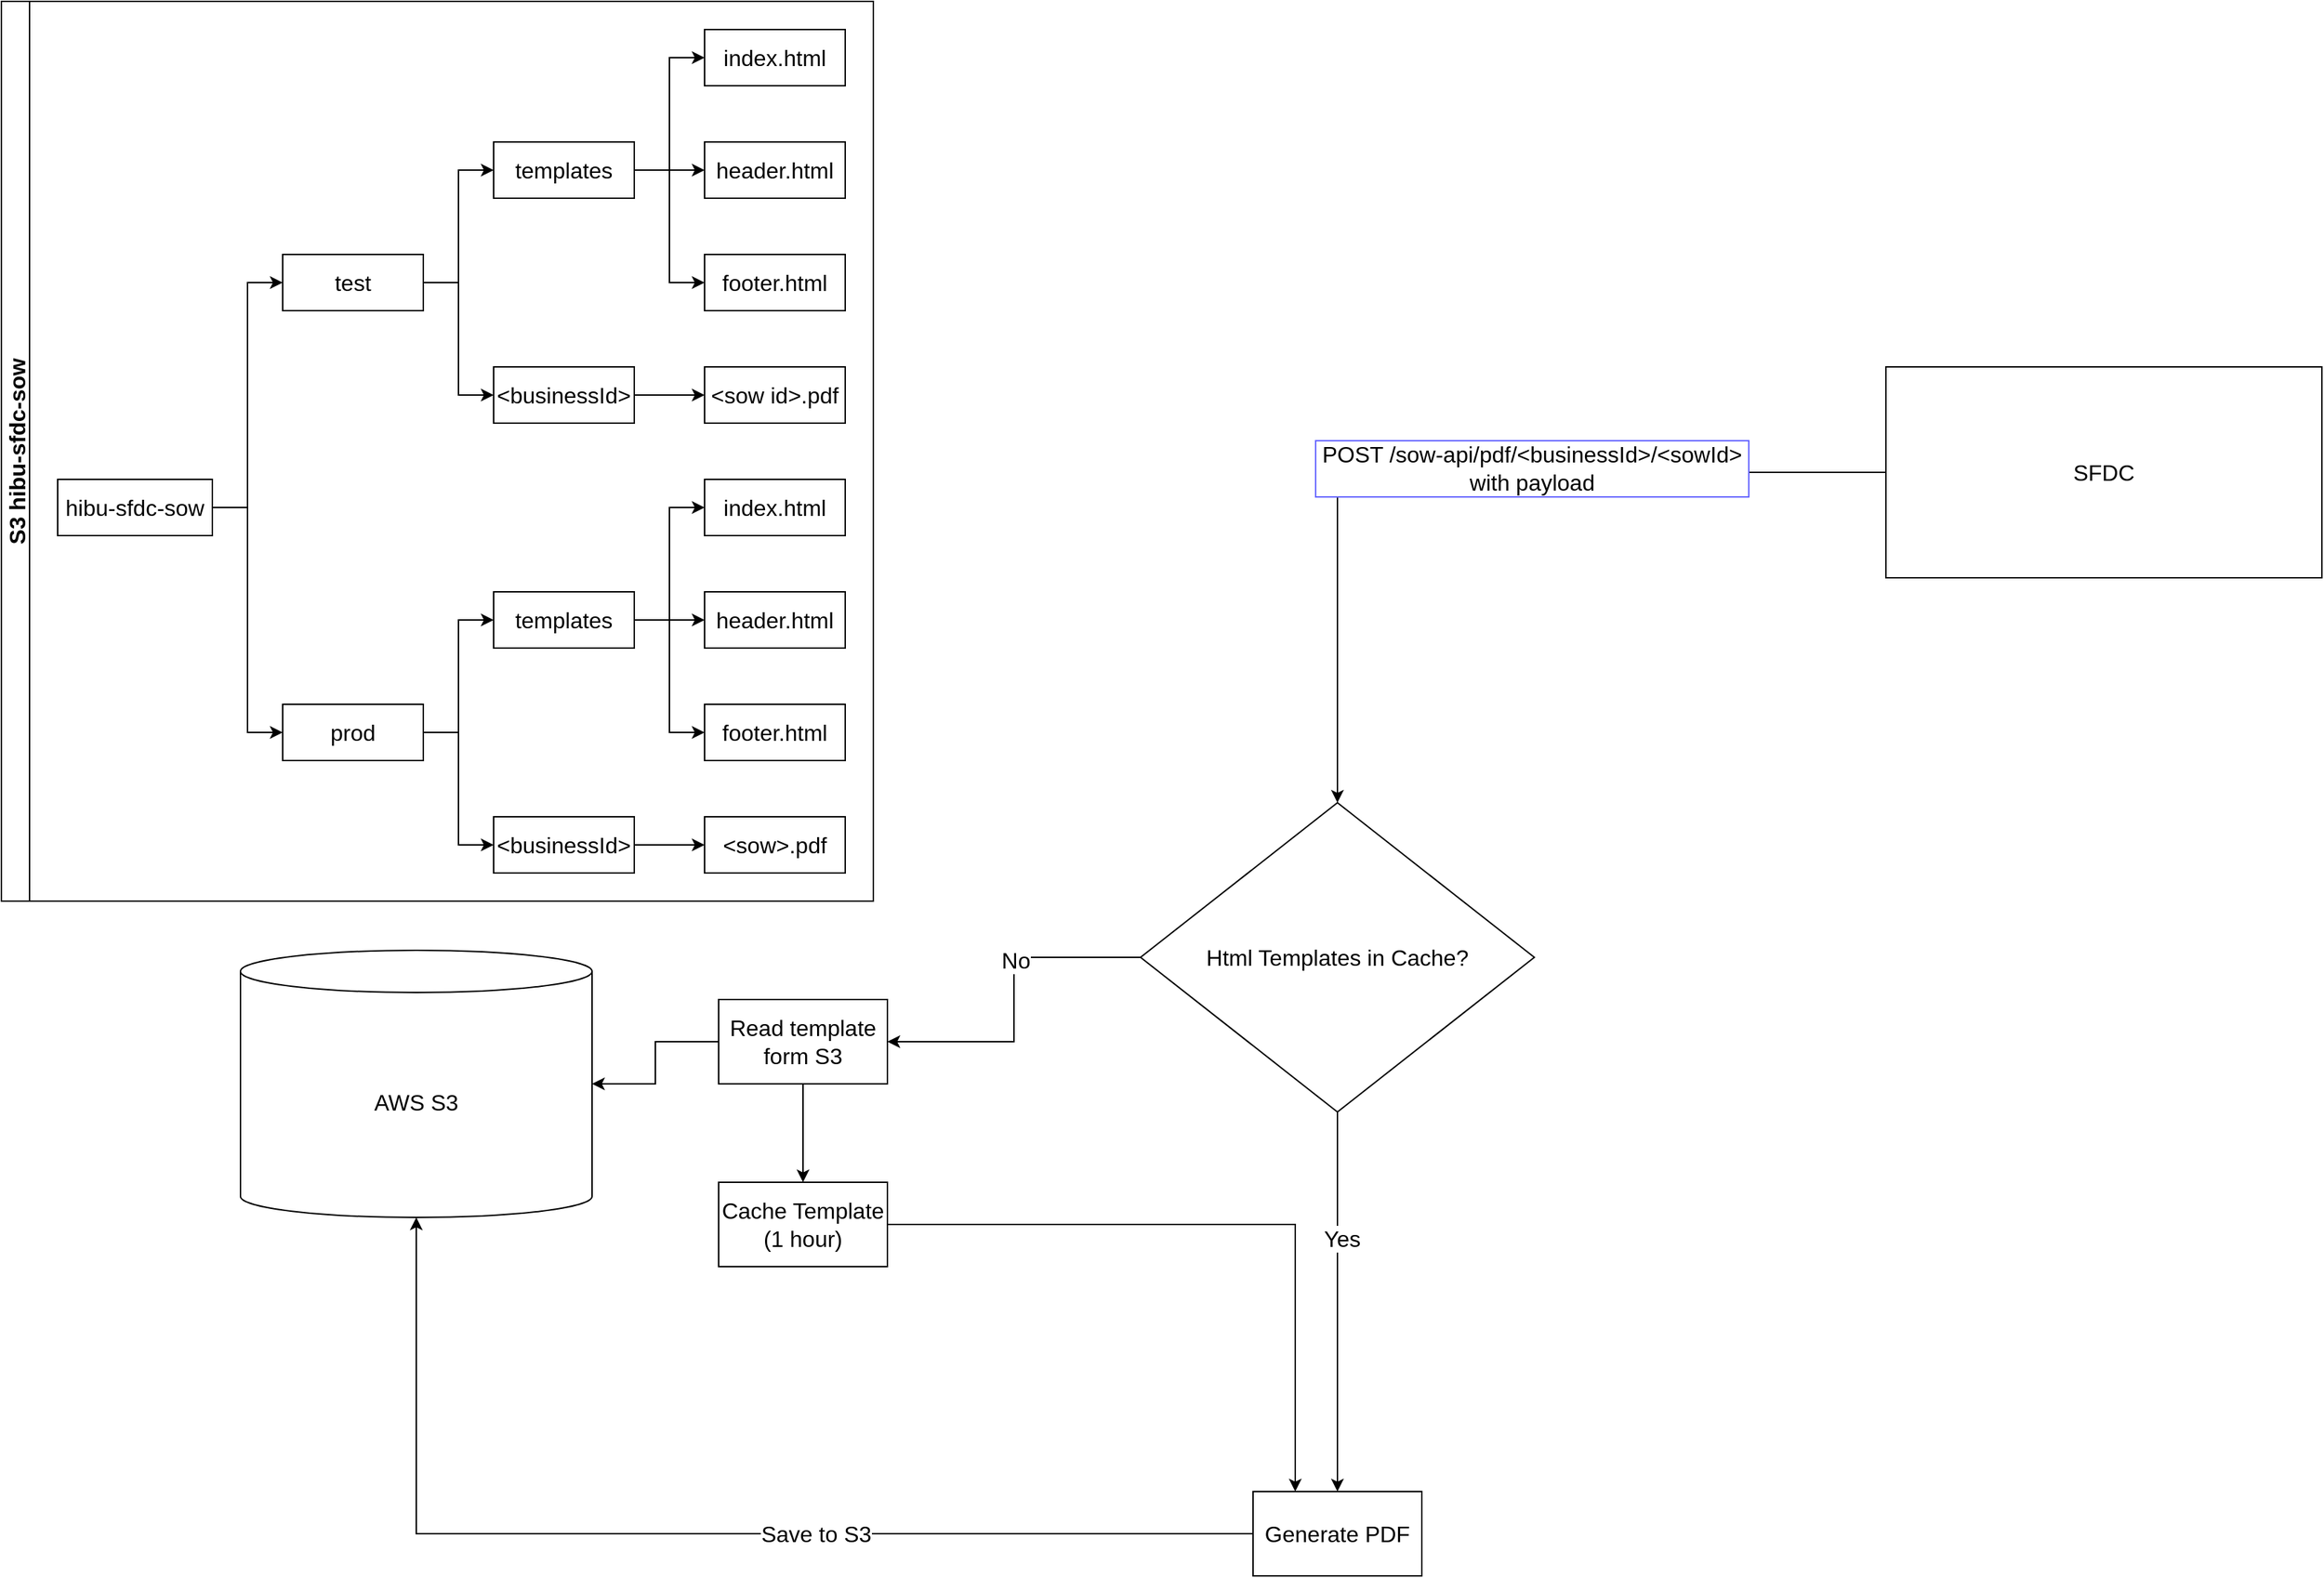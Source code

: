 <mxfile version="20.1.1" type="github">
  <diagram id="C5RBs43oDa-KdzZeNtuy" name="Page-1">
    <mxGraphModel dx="2681" dy="2241" grid="1" gridSize="10" guides="1" tooltips="1" connect="1" arrows="1" fold="1" page="1" pageScale="1" pageWidth="827" pageHeight="1169" math="0" shadow="0">
      <root>
        <mxCell id="WIyWlLk6GJQsqaUBKTNV-0" />
        <mxCell id="WIyWlLk6GJQsqaUBKTNV-1" parent="WIyWlLk6GJQsqaUBKTNV-0" />
        <mxCell id="5VpauIetaEW60hhdaAun-5" value="&lt;font style=&quot;font-size: 16px;&quot;&gt;AWS S3&lt;br&gt;&lt;/font&gt;" style="shape=cylinder3;whiteSpace=wrap;html=1;boundedLbl=1;backgroundOutline=1;size=15;" vertex="1" parent="WIyWlLk6GJQsqaUBKTNV-1">
          <mxGeometry x="-490" y="625" width="250" height="190" as="geometry" />
        </mxCell>
        <mxCell id="5VpauIetaEW60hhdaAun-6" value="S3 hibu-sfdc-sow" style="swimlane;startSize=20;horizontal=0;childLayout=treeLayout;horizontalTree=1;resizable=0;containerType=tree;fontSize=16;" vertex="1" parent="WIyWlLk6GJQsqaUBKTNV-1">
          <mxGeometry x="-660" y="-50" width="620" height="640" as="geometry" />
        </mxCell>
        <mxCell id="5VpauIetaEW60hhdaAun-7" value="hibu-sfdc-sow" style="whiteSpace=wrap;html=1;fontSize=16;" vertex="1" parent="5VpauIetaEW60hhdaAun-6">
          <mxGeometry x="40" y="340" width="110" height="40" as="geometry" />
        </mxCell>
        <mxCell id="5VpauIetaEW60hhdaAun-8" value="test" style="whiteSpace=wrap;html=1;fontSize=16;" vertex="1" parent="5VpauIetaEW60hhdaAun-6">
          <mxGeometry x="200" y="180" width="100" height="40" as="geometry" />
        </mxCell>
        <mxCell id="5VpauIetaEW60hhdaAun-9" value="" style="edgeStyle=elbowEdgeStyle;elbow=horizontal;html=1;rounded=0;fontSize=16;" edge="1" parent="5VpauIetaEW60hhdaAun-6" source="5VpauIetaEW60hhdaAun-7" target="5VpauIetaEW60hhdaAun-8">
          <mxGeometry relative="1" as="geometry" />
        </mxCell>
        <mxCell id="5VpauIetaEW60hhdaAun-10" value="prod" style="whiteSpace=wrap;html=1;fontSize=16;" vertex="1" parent="5VpauIetaEW60hhdaAun-6">
          <mxGeometry x="200" y="500" width="100" height="40" as="geometry" />
        </mxCell>
        <mxCell id="5VpauIetaEW60hhdaAun-11" value="" style="edgeStyle=elbowEdgeStyle;elbow=horizontal;html=1;rounded=0;fontSize=16;" edge="1" parent="5VpauIetaEW60hhdaAun-6" source="5VpauIetaEW60hhdaAun-7" target="5VpauIetaEW60hhdaAun-10">
          <mxGeometry relative="1" as="geometry" />
        </mxCell>
        <mxCell id="5VpauIetaEW60hhdaAun-12" value="" style="edgeStyle=elbowEdgeStyle;elbow=horizontal;html=1;rounded=0;fontSize=16;" edge="1" target="5VpauIetaEW60hhdaAun-13" source="5VpauIetaEW60hhdaAun-8" parent="5VpauIetaEW60hhdaAun-6">
          <mxGeometry relative="1" as="geometry">
            <mxPoint x="250" y="-346" as="sourcePoint" />
          </mxGeometry>
        </mxCell>
        <mxCell id="5VpauIetaEW60hhdaAun-13" value="templates" style="whiteSpace=wrap;html=1;fontSize=16;" vertex="1" parent="5VpauIetaEW60hhdaAun-6">
          <mxGeometry x="350" y="100" width="100" height="40" as="geometry" />
        </mxCell>
        <mxCell id="5VpauIetaEW60hhdaAun-14" value="" style="edgeStyle=elbowEdgeStyle;elbow=horizontal;html=1;rounded=0;fontSize=16;" edge="1" target="5VpauIetaEW60hhdaAun-15" source="5VpauIetaEW60hhdaAun-8" parent="5VpauIetaEW60hhdaAun-6">
          <mxGeometry relative="1" as="geometry">
            <mxPoint x="250" y="-346" as="sourcePoint" />
          </mxGeometry>
        </mxCell>
        <mxCell id="5VpauIetaEW60hhdaAun-15" value="&amp;lt;businessId&amp;gt;" style="whiteSpace=wrap;html=1;fontSize=16;" vertex="1" parent="5VpauIetaEW60hhdaAun-6">
          <mxGeometry x="350" y="260" width="100" height="40" as="geometry" />
        </mxCell>
        <mxCell id="5VpauIetaEW60hhdaAun-16" value="" style="edgeStyle=elbowEdgeStyle;elbow=horizontal;html=1;rounded=0;fontSize=16;" edge="1" target="5VpauIetaEW60hhdaAun-17" source="5VpauIetaEW60hhdaAun-15" parent="5VpauIetaEW60hhdaAun-6">
          <mxGeometry relative="1" as="geometry">
            <mxPoint x="400" y="-306" as="sourcePoint" />
          </mxGeometry>
        </mxCell>
        <mxCell id="5VpauIetaEW60hhdaAun-17" value="&amp;lt;sow id&amp;gt;.pdf" style="whiteSpace=wrap;html=1;fontSize=16;" vertex="1" parent="5VpauIetaEW60hhdaAun-6">
          <mxGeometry x="500" y="260" width="100" height="40" as="geometry" />
        </mxCell>
        <mxCell id="5VpauIetaEW60hhdaAun-18" value="" style="edgeStyle=elbowEdgeStyle;elbow=horizontal;html=1;rounded=0;fontSize=16;" edge="1" target="5VpauIetaEW60hhdaAun-19" source="5VpauIetaEW60hhdaAun-13" parent="5VpauIetaEW60hhdaAun-6">
          <mxGeometry relative="1" as="geometry">
            <mxPoint x="400" y="-306" as="sourcePoint" />
          </mxGeometry>
        </mxCell>
        <mxCell id="5VpauIetaEW60hhdaAun-19" value="index.html" style="whiteSpace=wrap;html=1;fontSize=16;" vertex="1" parent="5VpauIetaEW60hhdaAun-6">
          <mxGeometry x="500" y="20" width="100" height="40" as="geometry" />
        </mxCell>
        <mxCell id="5VpauIetaEW60hhdaAun-20" value="" style="edgeStyle=elbowEdgeStyle;elbow=horizontal;html=1;rounded=0;fontSize=16;" edge="1" target="5VpauIetaEW60hhdaAun-21" source="5VpauIetaEW60hhdaAun-13" parent="5VpauIetaEW60hhdaAun-6">
          <mxGeometry relative="1" as="geometry">
            <mxPoint x="400" y="-306" as="sourcePoint" />
          </mxGeometry>
        </mxCell>
        <mxCell id="5VpauIetaEW60hhdaAun-21" value="header.html" style="whiteSpace=wrap;html=1;fontSize=16;" vertex="1" parent="5VpauIetaEW60hhdaAun-6">
          <mxGeometry x="500" y="100" width="100" height="40" as="geometry" />
        </mxCell>
        <mxCell id="5VpauIetaEW60hhdaAun-22" value="" style="edgeStyle=elbowEdgeStyle;elbow=horizontal;html=1;rounded=0;fontSize=16;" edge="1" target="5VpauIetaEW60hhdaAun-23" source="5VpauIetaEW60hhdaAun-13" parent="5VpauIetaEW60hhdaAun-6">
          <mxGeometry relative="1" as="geometry">
            <mxPoint x="400" y="-150" as="sourcePoint" />
          </mxGeometry>
        </mxCell>
        <mxCell id="5VpauIetaEW60hhdaAun-23" value="footer.html" style="whiteSpace=wrap;html=1;fontSize=16;" vertex="1" parent="5VpauIetaEW60hhdaAun-6">
          <mxGeometry x="500" y="180" width="100" height="40" as="geometry" />
        </mxCell>
        <mxCell id="5VpauIetaEW60hhdaAun-37" value="" style="edgeStyle=elbowEdgeStyle;elbow=horizontal;html=1;rounded=0;fontSize=16;" edge="1" target="5VpauIetaEW60hhdaAun-38" source="5VpauIetaEW60hhdaAun-10" parent="5VpauIetaEW60hhdaAun-6">
          <mxGeometry relative="1" as="geometry">
            <mxPoint x="250" y="146" as="sourcePoint" />
          </mxGeometry>
        </mxCell>
        <mxCell id="5VpauIetaEW60hhdaAun-38" value="templates" style="whiteSpace=wrap;html=1;fontSize=16;" vertex="1" parent="5VpauIetaEW60hhdaAun-6">
          <mxGeometry x="350" y="420" width="100" height="40" as="geometry" />
        </mxCell>
        <mxCell id="5VpauIetaEW60hhdaAun-39" value="" style="edgeStyle=elbowEdgeStyle;elbow=horizontal;html=1;rounded=0;fontSize=16;" edge="1" target="5VpauIetaEW60hhdaAun-40" source="5VpauIetaEW60hhdaAun-10" parent="5VpauIetaEW60hhdaAun-6">
          <mxGeometry relative="1" as="geometry">
            <mxPoint x="250" y="146" as="sourcePoint" />
          </mxGeometry>
        </mxCell>
        <mxCell id="5VpauIetaEW60hhdaAun-40" value="&amp;lt;businessId&amp;gt;" style="whiteSpace=wrap;html=1;fontSize=16;" vertex="1" parent="5VpauIetaEW60hhdaAun-6">
          <mxGeometry x="350" y="580" width="100" height="40" as="geometry" />
        </mxCell>
        <mxCell id="5VpauIetaEW60hhdaAun-41" value="" style="edgeStyle=elbowEdgeStyle;elbow=horizontal;html=1;rounded=0;fontSize=16;" edge="1" target="5VpauIetaEW60hhdaAun-42" source="5VpauIetaEW60hhdaAun-38" parent="5VpauIetaEW60hhdaAun-6">
          <mxGeometry relative="1" as="geometry">
            <mxPoint x="400" y="246" as="sourcePoint" />
          </mxGeometry>
        </mxCell>
        <mxCell id="5VpauIetaEW60hhdaAun-42" value="index.html" style="whiteSpace=wrap;html=1;fontSize=16;" vertex="1" parent="5VpauIetaEW60hhdaAun-6">
          <mxGeometry x="500" y="340" width="100" height="40" as="geometry" />
        </mxCell>
        <mxCell id="5VpauIetaEW60hhdaAun-43" value="" style="edgeStyle=elbowEdgeStyle;elbow=horizontal;html=1;rounded=0;fontSize=16;" edge="1" target="5VpauIetaEW60hhdaAun-44" source="5VpauIetaEW60hhdaAun-38" parent="5VpauIetaEW60hhdaAun-6">
          <mxGeometry relative="1" as="geometry">
            <mxPoint x="400" y="246" as="sourcePoint" />
          </mxGeometry>
        </mxCell>
        <mxCell id="5VpauIetaEW60hhdaAun-44" value="header.html" style="whiteSpace=wrap;html=1;fontSize=16;" vertex="1" parent="5VpauIetaEW60hhdaAun-6">
          <mxGeometry x="500" y="420" width="100" height="40" as="geometry" />
        </mxCell>
        <mxCell id="5VpauIetaEW60hhdaAun-45" value="" style="edgeStyle=elbowEdgeStyle;elbow=horizontal;html=1;rounded=0;fontSize=16;" edge="1" target="5VpauIetaEW60hhdaAun-46" source="5VpauIetaEW60hhdaAun-38" parent="5VpauIetaEW60hhdaAun-6">
          <mxGeometry relative="1" as="geometry">
            <mxPoint x="400" y="562" as="sourcePoint" />
          </mxGeometry>
        </mxCell>
        <mxCell id="5VpauIetaEW60hhdaAun-46" value="footer.html" style="whiteSpace=wrap;html=1;fontSize=16;" vertex="1" parent="5VpauIetaEW60hhdaAun-6">
          <mxGeometry x="500" y="500" width="100" height="40" as="geometry" />
        </mxCell>
        <mxCell id="5VpauIetaEW60hhdaAun-47" value="" style="edgeStyle=elbowEdgeStyle;elbow=horizontal;html=1;rounded=0;fontSize=16;" edge="1" target="5VpauIetaEW60hhdaAun-48" source="5VpauIetaEW60hhdaAun-40" parent="5VpauIetaEW60hhdaAun-6">
          <mxGeometry relative="1" as="geometry">
            <mxPoint x="400" y="906" as="sourcePoint" />
          </mxGeometry>
        </mxCell>
        <mxCell id="5VpauIetaEW60hhdaAun-48" value="&amp;lt;sow&amp;gt;.pdf" style="whiteSpace=wrap;html=1;fontSize=16;" vertex="1" parent="5VpauIetaEW60hhdaAun-6">
          <mxGeometry x="500" y="580" width="100" height="40" as="geometry" />
        </mxCell>
        <mxCell id="5VpauIetaEW60hhdaAun-71" value="" style="edgeStyle=orthogonalEdgeStyle;rounded=0;orthogonalLoop=1;jettySize=auto;html=1;fontSize=16;" edge="1" parent="WIyWlLk6GJQsqaUBKTNV-1" source="5VpauIetaEW60hhdaAun-50" target="5VpauIetaEW60hhdaAun-63">
          <mxGeometry relative="1" as="geometry">
            <mxPoint x="350" y="690" as="targetPoint" />
          </mxGeometry>
        </mxCell>
        <mxCell id="5VpauIetaEW60hhdaAun-72" value="Yes" style="edgeLabel;html=1;align=center;verticalAlign=middle;resizable=0;points=[];fontSize=16;" vertex="1" connectable="0" parent="5VpauIetaEW60hhdaAun-71">
          <mxGeometry x="-0.338" y="3" relative="1" as="geometry">
            <mxPoint as="offset" />
          </mxGeometry>
        </mxCell>
        <mxCell id="5VpauIetaEW60hhdaAun-75" style="edgeStyle=orthogonalEdgeStyle;rounded=0;orthogonalLoop=1;jettySize=auto;html=1;entryX=1;entryY=0.5;entryDx=0;entryDy=0;fontSize=16;" edge="1" parent="WIyWlLk6GJQsqaUBKTNV-1" source="5VpauIetaEW60hhdaAun-50" target="5VpauIetaEW60hhdaAun-74">
          <mxGeometry relative="1" as="geometry" />
        </mxCell>
        <mxCell id="5VpauIetaEW60hhdaAun-76" value="No" style="edgeLabel;html=1;align=center;verticalAlign=middle;resizable=0;points=[];fontSize=16;" vertex="1" connectable="0" parent="5VpauIetaEW60hhdaAun-75">
          <mxGeometry x="-0.259" y="2" relative="1" as="geometry">
            <mxPoint as="offset" />
          </mxGeometry>
        </mxCell>
        <mxCell id="5VpauIetaEW60hhdaAun-50" value="Html Templates in Cache?" style="rhombus;whiteSpace=wrap;html=1;fontSize=16;" vertex="1" parent="WIyWlLk6GJQsqaUBKTNV-1">
          <mxGeometry x="150" y="520" width="280" height="220" as="geometry" />
        </mxCell>
        <mxCell id="5VpauIetaEW60hhdaAun-52" style="edgeStyle=orthogonalEdgeStyle;rounded=0;orthogonalLoop=1;jettySize=auto;html=1;fontSize=16;" edge="1" parent="WIyWlLk6GJQsqaUBKTNV-1" source="5VpauIetaEW60hhdaAun-51" target="5VpauIetaEW60hhdaAun-50">
          <mxGeometry relative="1" as="geometry" />
        </mxCell>
        <mxCell id="5VpauIetaEW60hhdaAun-53" value="&amp;nbsp;POST /sow-api/pdf/&amp;lt;businessId&amp;gt;/&amp;lt;sowId&amp;gt;&amp;nbsp;&lt;br&gt;with payload" style="edgeLabel;html=1;align=center;verticalAlign=middle;resizable=0;points=[];fontSize=16;labelBorderColor=#6666FF;spacingTop=0;spacingLeft=2;" vertex="1" connectable="0" parent="5VpauIetaEW60hhdaAun-52">
          <mxGeometry x="-0.189" y="-3" relative="1" as="geometry">
            <mxPoint as="offset" />
          </mxGeometry>
        </mxCell>
        <mxCell id="5VpauIetaEW60hhdaAun-51" value="SFDC" style="rounded=0;whiteSpace=wrap;html=1;fontSize=16;" vertex="1" parent="WIyWlLk6GJQsqaUBKTNV-1">
          <mxGeometry x="680" y="210" width="310" height="150" as="geometry" />
        </mxCell>
        <mxCell id="5VpauIetaEW60hhdaAun-69" style="edgeStyle=orthogonalEdgeStyle;rounded=0;orthogonalLoop=1;jettySize=auto;html=1;fontSize=16;" edge="1" parent="WIyWlLk6GJQsqaUBKTNV-1" source="5VpauIetaEW60hhdaAun-63" target="5VpauIetaEW60hhdaAun-5">
          <mxGeometry relative="1" as="geometry" />
        </mxCell>
        <mxCell id="5VpauIetaEW60hhdaAun-80" value="Save to S3" style="edgeLabel;html=1;align=center;verticalAlign=middle;resizable=0;points=[];fontSize=16;" vertex="1" connectable="0" parent="5VpauIetaEW60hhdaAun-69">
          <mxGeometry x="-0.241" relative="1" as="geometry">
            <mxPoint as="offset" />
          </mxGeometry>
        </mxCell>
        <mxCell id="5VpauIetaEW60hhdaAun-63" value="Generate PDF" style="rounded=0;whiteSpace=wrap;html=1;labelBorderColor=none;fontSize=16;" vertex="1" parent="WIyWlLk6GJQsqaUBKTNV-1">
          <mxGeometry x="230" y="1010" width="120" height="60" as="geometry" />
        </mxCell>
        <mxCell id="5VpauIetaEW60hhdaAun-79" style="edgeStyle=orthogonalEdgeStyle;rounded=0;orthogonalLoop=1;jettySize=auto;html=1;exitX=1;exitY=0.5;exitDx=0;exitDy=0;entryX=0.25;entryY=0;entryDx=0;entryDy=0;fontSize=16;" edge="1" parent="WIyWlLk6GJQsqaUBKTNV-1" source="5VpauIetaEW60hhdaAun-65" target="5VpauIetaEW60hhdaAun-63">
          <mxGeometry relative="1" as="geometry" />
        </mxCell>
        <mxCell id="5VpauIetaEW60hhdaAun-65" value="Cache Template&lt;br&gt;(1 hour)" style="rounded=0;whiteSpace=wrap;html=1;labelBorderColor=none;fontSize=16;" vertex="1" parent="WIyWlLk6GJQsqaUBKTNV-1">
          <mxGeometry x="-150" y="790" width="120" height="60" as="geometry" />
        </mxCell>
        <mxCell id="5VpauIetaEW60hhdaAun-77" style="edgeStyle=orthogonalEdgeStyle;rounded=0;orthogonalLoop=1;jettySize=auto;html=1;fontSize=16;" edge="1" parent="WIyWlLk6GJQsqaUBKTNV-1" source="5VpauIetaEW60hhdaAun-74" target="5VpauIetaEW60hhdaAun-5">
          <mxGeometry relative="1" as="geometry" />
        </mxCell>
        <mxCell id="5VpauIetaEW60hhdaAun-78" style="edgeStyle=orthogonalEdgeStyle;rounded=0;orthogonalLoop=1;jettySize=auto;html=1;entryX=0.5;entryY=0;entryDx=0;entryDy=0;fontSize=16;" edge="1" parent="WIyWlLk6GJQsqaUBKTNV-1" source="5VpauIetaEW60hhdaAun-74" target="5VpauIetaEW60hhdaAun-65">
          <mxGeometry relative="1" as="geometry" />
        </mxCell>
        <mxCell id="5VpauIetaEW60hhdaAun-74" value="Read template form S3" style="rounded=0;whiteSpace=wrap;html=1;labelBorderColor=none;fontSize=16;strokeColor=default;" vertex="1" parent="WIyWlLk6GJQsqaUBKTNV-1">
          <mxGeometry x="-150" y="660" width="120" height="60" as="geometry" />
        </mxCell>
      </root>
    </mxGraphModel>
  </diagram>
</mxfile>
